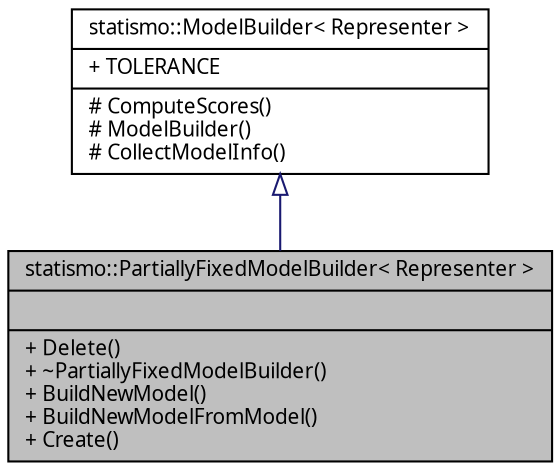 digraph G
{
  edge [fontname="FreeSans.ttf",fontsize="10",labelfontname="FreeSans.ttf",labelfontsize="10"];
  node [fontname="FreeSans.ttf",fontsize="10",shape=record];
  Node1 [label="{statismo::PartiallyFixedModelBuilder\< Representer \>\n||+ Delete()\l+ ~PartiallyFixedModelBuilder()\l+ BuildNewModel()\l+ BuildNewModelFromModel()\l+ Create()\l}",height=0.2,width=0.4,color="black", fillcolor="grey75", style="filled" fontcolor="black"];
  Node2 -> Node1 [dir="back",color="midnightblue",fontsize="10",style="solid",arrowtail="onormal",fontname="FreeSans.ttf"];
  Node2 [label="{statismo::ModelBuilder\< Representer \>\n|+ TOLERANCE\l|# ComputeScores()\l# ModelBuilder()\l# CollectModelInfo()\l}",height=0.2,width=0.4,color="black", fillcolor="white", style="filled",URL="$classstatismo_1_1ModelBuilder.html",tooltip="Common base class for all the model builder classes."];
}
